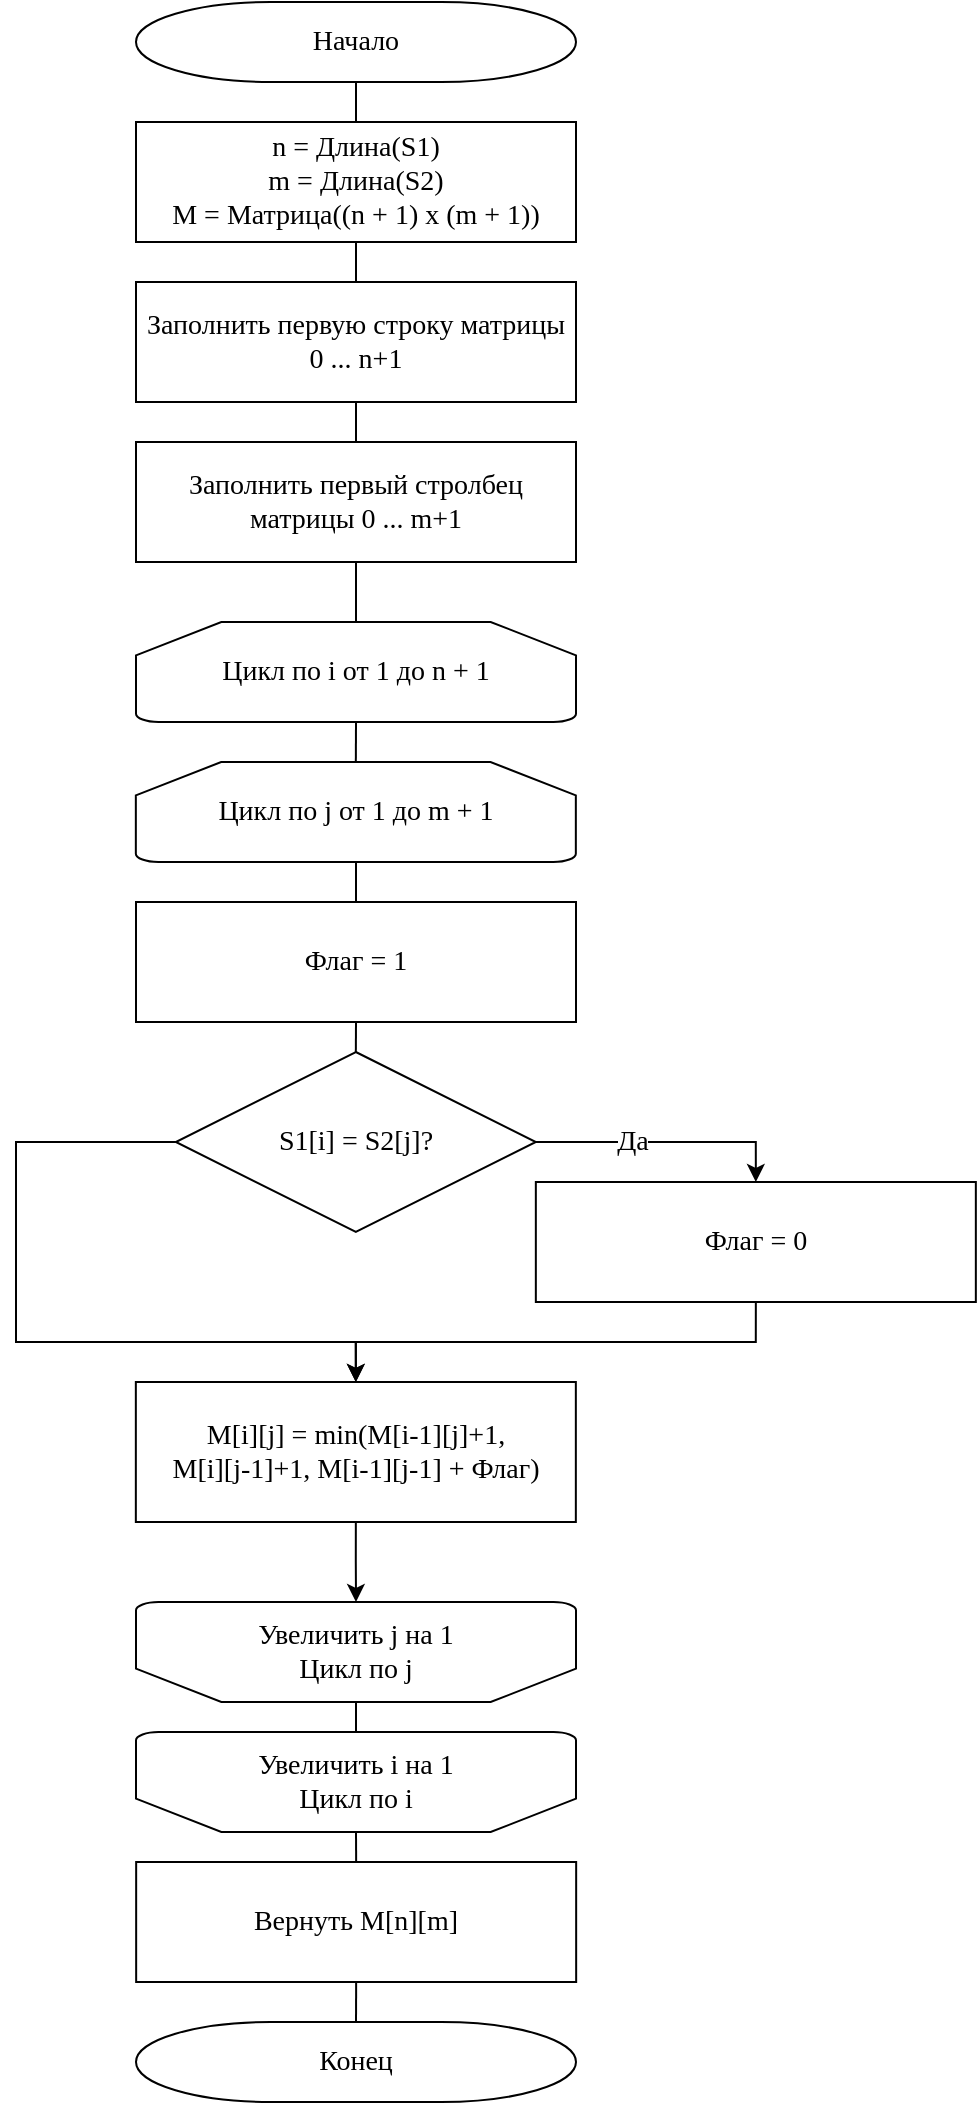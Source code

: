<mxfile version="13.0.3" type="device"><diagram id="C5RBs43oDa-KdzZeNtuy" name="Page-1"><mxGraphModel dx="1929" dy="770" grid="1" gridSize="10" guides="1" tooltips="1" connect="1" arrows="1" fold="1" page="1" pageScale="1" pageWidth="827" pageHeight="1169" math="0" shadow="0"><root><mxCell id="WIyWlLk6GJQsqaUBKTNV-0"/><mxCell id="WIyWlLk6GJQsqaUBKTNV-1" parent="WIyWlLk6GJQsqaUBKTNV-0"/><mxCell id="LsNQZmU0az4SKJmCTufB-0" value="Начало" style="strokeWidth=1;html=1;shape=mxgraph.flowchart.terminator;whiteSpace=wrap;fontSize=14;fontFamily=Times New Roman;" parent="WIyWlLk6GJQsqaUBKTNV-1" vertex="1"><mxGeometry x="-560" y="60" width="220" height="40" as="geometry"/></mxCell><mxCell id="LsNQZmU0az4SKJmCTufB-2" style="edgeStyle=orthogonalEdgeStyle;rounded=0;orthogonalLoop=1;jettySize=auto;html=1;exitX=0.5;exitY=0;exitDx=0;exitDy=0;entryX=0.5;entryY=1;entryDx=0;entryDy=0;entryPerimeter=0;endArrow=none;endFill=0;" parent="WIyWlLk6GJQsqaUBKTNV-1" source="LsNQZmU0az4SKJmCTufB-1" target="LsNQZmU0az4SKJmCTufB-0" edge="1"><mxGeometry relative="1" as="geometry"/></mxCell><mxCell id="LsNQZmU0az4SKJmCTufB-1" value="n = Длина(S1)&lt;br&gt;m = Длина(S2)&lt;br&gt;M = Матрица((n + 1) x (m + 1))" style="rounded=0;whiteSpace=wrap;html=1;strokeWidth=1;fontFamily=Times New Roman;fontSize=14;" parent="WIyWlLk6GJQsqaUBKTNV-1" vertex="1"><mxGeometry x="-560" y="120" width="220" height="60" as="geometry"/></mxCell><mxCell id="LsNQZmU0az4SKJmCTufB-5" style="edgeStyle=orthogonalEdgeStyle;rounded=0;orthogonalLoop=1;jettySize=auto;html=1;exitX=0.5;exitY=0;exitDx=0;exitDy=0;entryX=0.5;entryY=1;entryDx=0;entryDy=0;endArrow=none;endFill=0;" parent="WIyWlLk6GJQsqaUBKTNV-1" source="LsNQZmU0az4SKJmCTufB-3" target="LsNQZmU0az4SKJmCTufB-1" edge="1"><mxGeometry relative="1" as="geometry"/></mxCell><mxCell id="LsNQZmU0az4SKJmCTufB-3" value="Заполнить первую строку матрицы 0 ... n+1" style="rounded=0;whiteSpace=wrap;html=1;strokeWidth=1;fontFamily=Times New Roman;fontSize=14;" parent="WIyWlLk6GJQsqaUBKTNV-1" vertex="1"><mxGeometry x="-560" y="200" width="220" height="60" as="geometry"/></mxCell><mxCell id="LsNQZmU0az4SKJmCTufB-6" style="edgeStyle=orthogonalEdgeStyle;rounded=0;orthogonalLoop=1;jettySize=auto;html=1;exitX=0.5;exitY=0;exitDx=0;exitDy=0;endArrow=none;endFill=0;" parent="WIyWlLk6GJQsqaUBKTNV-1" source="LsNQZmU0az4SKJmCTufB-4" target="LsNQZmU0az4SKJmCTufB-3" edge="1"><mxGeometry relative="1" as="geometry"/></mxCell><mxCell id="LsNQZmU0az4SKJmCTufB-8" style="edgeStyle=orthogonalEdgeStyle;rounded=0;orthogonalLoop=1;jettySize=auto;html=1;exitX=0.5;exitY=1;exitDx=0;exitDy=0;entryX=0.5;entryY=0;entryDx=0;entryDy=0;entryPerimeter=0;endArrow=none;endFill=0;" parent="WIyWlLk6GJQsqaUBKTNV-1" source="LsNQZmU0az4SKJmCTufB-4" target="LsNQZmU0az4SKJmCTufB-7" edge="1"><mxGeometry relative="1" as="geometry"/></mxCell><mxCell id="LsNQZmU0az4SKJmCTufB-4" value="Заполнить первый стролбец матрицы 0 ... m+1" style="rounded=0;whiteSpace=wrap;html=1;strokeWidth=1;fontFamily=Times New Roman;fontSize=14;" parent="WIyWlLk6GJQsqaUBKTNV-1" vertex="1"><mxGeometry x="-560" y="280" width="220" height="60" as="geometry"/></mxCell><mxCell id="LsNQZmU0az4SKJmCTufB-10" style="edgeStyle=orthogonalEdgeStyle;rounded=0;orthogonalLoop=1;jettySize=auto;html=1;exitX=0.5;exitY=1;exitDx=0;exitDy=0;exitPerimeter=0;entryX=0.5;entryY=0;entryDx=0;entryDy=0;entryPerimeter=0;endArrow=none;endFill=0;fontFamily=Times New Roman;fontSize=14;" parent="WIyWlLk6GJQsqaUBKTNV-1" source="LsNQZmU0az4SKJmCTufB-7" target="LsNQZmU0az4SKJmCTufB-9" edge="1"><mxGeometry relative="1" as="geometry"/></mxCell><mxCell id="LsNQZmU0az4SKJmCTufB-7" value="Цикл по i от 1 до n + 1" style="strokeWidth=1;html=1;shape=mxgraph.flowchart.loop_limit;whiteSpace=wrap;fontSize=14;fontFamily=Times New Roman;" parent="WIyWlLk6GJQsqaUBKTNV-1" vertex="1"><mxGeometry x="-560" y="370" width="220" height="50" as="geometry"/></mxCell><mxCell id="LsNQZmU0az4SKJmCTufB-9" value="Цикл по j от 1 до m + 1" style="strokeWidth=1;html=1;shape=mxgraph.flowchart.loop_limit;whiteSpace=wrap;fontSize=14;fontFamily=Times New Roman;" parent="WIyWlLk6GJQsqaUBKTNV-1" vertex="1"><mxGeometry x="-560.08" y="440" width="220" height="50" as="geometry"/></mxCell><mxCell id="LsNQZmU0az4SKJmCTufB-24" style="edgeStyle=orthogonalEdgeStyle;rounded=0;orthogonalLoop=1;jettySize=auto;html=1;exitX=0.5;exitY=0;exitDx=0;exitDy=0;endArrow=none;endFill=0;fontFamily=Times New Roman;fontSize=14;" parent="WIyWlLk6GJQsqaUBKTNV-1" source="LsNQZmU0az4SKJmCTufB-11" target="LsNQZmU0az4SKJmCTufB-9" edge="1"><mxGeometry relative="1" as="geometry"/></mxCell><mxCell id="LsNQZmU0az4SKJmCTufB-11" value="Флаг = 1" style="rounded=0;whiteSpace=wrap;html=1;strokeWidth=1;fontFamily=Times New Roman;fontSize=14;" parent="WIyWlLk6GJQsqaUBKTNV-1" vertex="1"><mxGeometry x="-560.0" y="510" width="220" height="60" as="geometry"/></mxCell><mxCell id="LsNQZmU0az4SKJmCTufB-12" style="edgeStyle=orthogonalEdgeStyle;rounded=0;orthogonalLoop=1;jettySize=auto;html=1;exitX=0.5;exitY=0;exitDx=0;exitDy=0;exitPerimeter=0;entryX=0.5;entryY=1;entryDx=0;entryDy=0;endArrow=none;endFill=0;fontFamily=Times New Roman;fontSize=14;" parent="WIyWlLk6GJQsqaUBKTNV-1" source="LsNQZmU0az4SKJmCTufB-15" target="LsNQZmU0az4SKJmCTufB-11" edge="1"><mxGeometry relative="1" as="geometry"/></mxCell><mxCell id="LsNQZmU0az4SKJmCTufB-13" value="Да" style="edgeStyle=orthogonalEdgeStyle;rounded=0;orthogonalLoop=1;jettySize=auto;html=1;exitX=1;exitY=0.5;exitDx=0;exitDy=0;exitPerimeter=0;entryX=0.5;entryY=0;entryDx=0;entryDy=0;endArrow=classic;endFill=1;fontFamily=Times New Roman;fontSize=14;" parent="WIyWlLk6GJQsqaUBKTNV-1" source="LsNQZmU0az4SKJmCTufB-15" target="LsNQZmU0az4SKJmCTufB-18" edge="1"><mxGeometry x="-0.25" relative="1" as="geometry"><mxPoint as="offset"/></mxGeometry></mxCell><mxCell id="PfTLNQzMu9UZwF-b--Ab-3" style="edgeStyle=orthogonalEdgeStyle;rounded=0;orthogonalLoop=1;jettySize=auto;html=1;exitX=0;exitY=0.5;exitDx=0;exitDy=0;exitPerimeter=0;entryX=0.5;entryY=0;entryDx=0;entryDy=0;endArrow=classic;endFill=1;fontFamily=Times New Roman;fontSize=14;" parent="WIyWlLk6GJQsqaUBKTNV-1" source="LsNQZmU0az4SKJmCTufB-15" target="PfTLNQzMu9UZwF-b--Ab-0" edge="1"><mxGeometry relative="1" as="geometry"><Array as="points"><mxPoint x="-620" y="630"/><mxPoint x="-620" y="730"/><mxPoint x="-450" y="730"/></Array><mxPoint x="-449.92" y="750" as="targetPoint"/></mxGeometry></mxCell><mxCell id="LsNQZmU0az4SKJmCTufB-15" value="S1[i] = S2[j]?" style="strokeWidth=1;html=1;shape=mxgraph.flowchart.decision;whiteSpace=wrap;fontFamily=Times New Roman;fontSize=14;" parent="WIyWlLk6GJQsqaUBKTNV-1" vertex="1"><mxGeometry x="-540.08" y="585" width="180" height="90" as="geometry"/></mxCell><mxCell id="PfTLNQzMu9UZwF-b--Ab-2" style="edgeStyle=orthogonalEdgeStyle;rounded=0;orthogonalLoop=1;jettySize=auto;html=1;exitX=0.5;exitY=1;exitDx=0;exitDy=0;endArrow=classic;endFill=1;fontFamily=Times New Roman;fontSize=14;entryX=0.5;entryY=0;entryDx=0;entryDy=0;" parent="WIyWlLk6GJQsqaUBKTNV-1" source="LsNQZmU0az4SKJmCTufB-18" target="PfTLNQzMu9UZwF-b--Ab-0" edge="1"><mxGeometry relative="1" as="geometry"><mxPoint x="-449.9" y="750" as="targetPoint"/><Array as="points"><mxPoint x="-250" y="730"/><mxPoint x="-450" y="730"/></Array></mxGeometry></mxCell><mxCell id="LsNQZmU0az4SKJmCTufB-18" value="Флаг = 0" style="rounded=0;whiteSpace=wrap;html=1;strokeWidth=1;fontFamily=Times New Roman;fontSize=14;" parent="WIyWlLk6GJQsqaUBKTNV-1" vertex="1"><mxGeometry x="-360.08" y="650" width="220" height="60" as="geometry"/></mxCell><mxCell id="LsNQZmU0az4SKJmCTufB-36" style="edgeStyle=orthogonalEdgeStyle;rounded=0;orthogonalLoop=1;jettySize=auto;html=1;exitX=0.5;exitY=0;exitDx=0;exitDy=0;exitPerimeter=0;entryX=0.5;entryY=1;entryDx=0;entryDy=0;entryPerimeter=0;endArrow=none;endFill=0;fontFamily=Times New Roman;fontSize=14;" parent="WIyWlLk6GJQsqaUBKTNV-1" source="LsNQZmU0az4SKJmCTufB-30" target="LsNQZmU0az4SKJmCTufB-31" edge="1"><mxGeometry relative="1" as="geometry"/></mxCell><mxCell id="LsNQZmU0az4SKJmCTufB-30" value="" style="strokeWidth=1;html=1;shape=mxgraph.flowchart.loop_limit;whiteSpace=wrap;fontSize=14;fontFamily=Times New Roman;rotation=-180;" parent="WIyWlLk6GJQsqaUBKTNV-1" vertex="1"><mxGeometry x="-560.0" y="860" width="220" height="50" as="geometry"/></mxCell><mxCell id="LsNQZmU0az4SKJmCTufB-31" value="" style="strokeWidth=1;html=1;shape=mxgraph.flowchart.loop_limit;whiteSpace=wrap;fontSize=14;fontFamily=Times New Roman;rotation=-180;" parent="WIyWlLk6GJQsqaUBKTNV-1" vertex="1"><mxGeometry x="-560.0" y="925" width="220" height="50" as="geometry"/></mxCell><mxCell id="LsNQZmU0az4SKJmCTufB-32" value="Увеличить j на 1&lt;br&gt;Цикл по j" style="text;html=1;strokeColor=none;fillColor=none;align=center;verticalAlign=middle;whiteSpace=wrap;rounded=0;fontFamily=Times New Roman;fontSize=14;" parent="WIyWlLk6GJQsqaUBKTNV-1" vertex="1"><mxGeometry x="-510" y="875" width="120" height="20" as="geometry"/></mxCell><mxCell id="LsNQZmU0az4SKJmCTufB-33" value="Увеличить i на 1&lt;br&gt;Цикл по i" style="text;html=1;strokeColor=none;fillColor=none;align=center;verticalAlign=middle;whiteSpace=wrap;rounded=0;fontFamily=Times New Roman;fontSize=14;" parent="WIyWlLk6GJQsqaUBKTNV-1" vertex="1"><mxGeometry x="-509.92" y="940" width="120" height="20" as="geometry"/></mxCell><mxCell id="LsNQZmU0az4SKJmCTufB-44" style="edgeStyle=orthogonalEdgeStyle;rounded=0;orthogonalLoop=1;jettySize=auto;html=1;exitX=0.5;exitY=0;exitDx=0;exitDy=0;exitPerimeter=0;entryX=0.5;entryY=1;entryDx=0;entryDy=0;endArrow=none;endFill=0;fontFamily=Times New Roman;fontSize=14;" parent="WIyWlLk6GJQsqaUBKTNV-1" source="LsNQZmU0az4SKJmCTufB-39" target="LsNQZmU0az4SKJmCTufB-40" edge="1"><mxGeometry relative="1" as="geometry"/></mxCell><mxCell id="LsNQZmU0az4SKJmCTufB-39" value="Конец" style="strokeWidth=1;html=1;shape=mxgraph.flowchart.terminator;whiteSpace=wrap;fontSize=14;fontFamily=Times New Roman;" parent="WIyWlLk6GJQsqaUBKTNV-1" vertex="1"><mxGeometry x="-560" y="1070" width="220" height="40" as="geometry"/></mxCell><mxCell id="LsNQZmU0az4SKJmCTufB-41" style="edgeStyle=orthogonalEdgeStyle;rounded=0;orthogonalLoop=1;jettySize=auto;html=1;exitX=0.5;exitY=0;exitDx=0;exitDy=0;entryX=0.5;entryY=0;entryDx=0;entryDy=0;entryPerimeter=0;endArrow=none;endFill=0;fontFamily=Times New Roman;fontSize=14;" parent="WIyWlLk6GJQsqaUBKTNV-1" source="LsNQZmU0az4SKJmCTufB-40" target="LsNQZmU0az4SKJmCTufB-31" edge="1"><mxGeometry relative="1" as="geometry"/></mxCell><mxCell id="LsNQZmU0az4SKJmCTufB-40" value="Вернуть M[n][m]" style="rounded=0;whiteSpace=wrap;html=1;strokeWidth=1;fontFamily=Times New Roman;fontSize=14;" parent="WIyWlLk6GJQsqaUBKTNV-1" vertex="1"><mxGeometry x="-559.92" y="990" width="220" height="60" as="geometry"/></mxCell><mxCell id="UQd5TVkF7P2-Z8rYxmfe-1" style="edgeStyle=orthogonalEdgeStyle;rounded=0;orthogonalLoop=1;jettySize=auto;html=1;exitX=0.5;exitY=1;exitDx=0;exitDy=0;" edge="1" parent="WIyWlLk6GJQsqaUBKTNV-1" source="PfTLNQzMu9UZwF-b--Ab-0" target="LsNQZmU0az4SKJmCTufB-30"><mxGeometry relative="1" as="geometry"/></mxCell><mxCell id="PfTLNQzMu9UZwF-b--Ab-0" value="M[i][j] = min(M[i-1][j]+1, &lt;br&gt;M[i][j-1]+1, M[i-1][j-1] + Флаг)" style="rounded=0;whiteSpace=wrap;html=1;strokeWidth=1;fontFamily=Times New Roman;fontSize=14;" parent="WIyWlLk6GJQsqaUBKTNV-1" vertex="1"><mxGeometry x="-560.08" y="750" width="220" height="70" as="geometry"/></mxCell></root></mxGraphModel></diagram></mxfile>